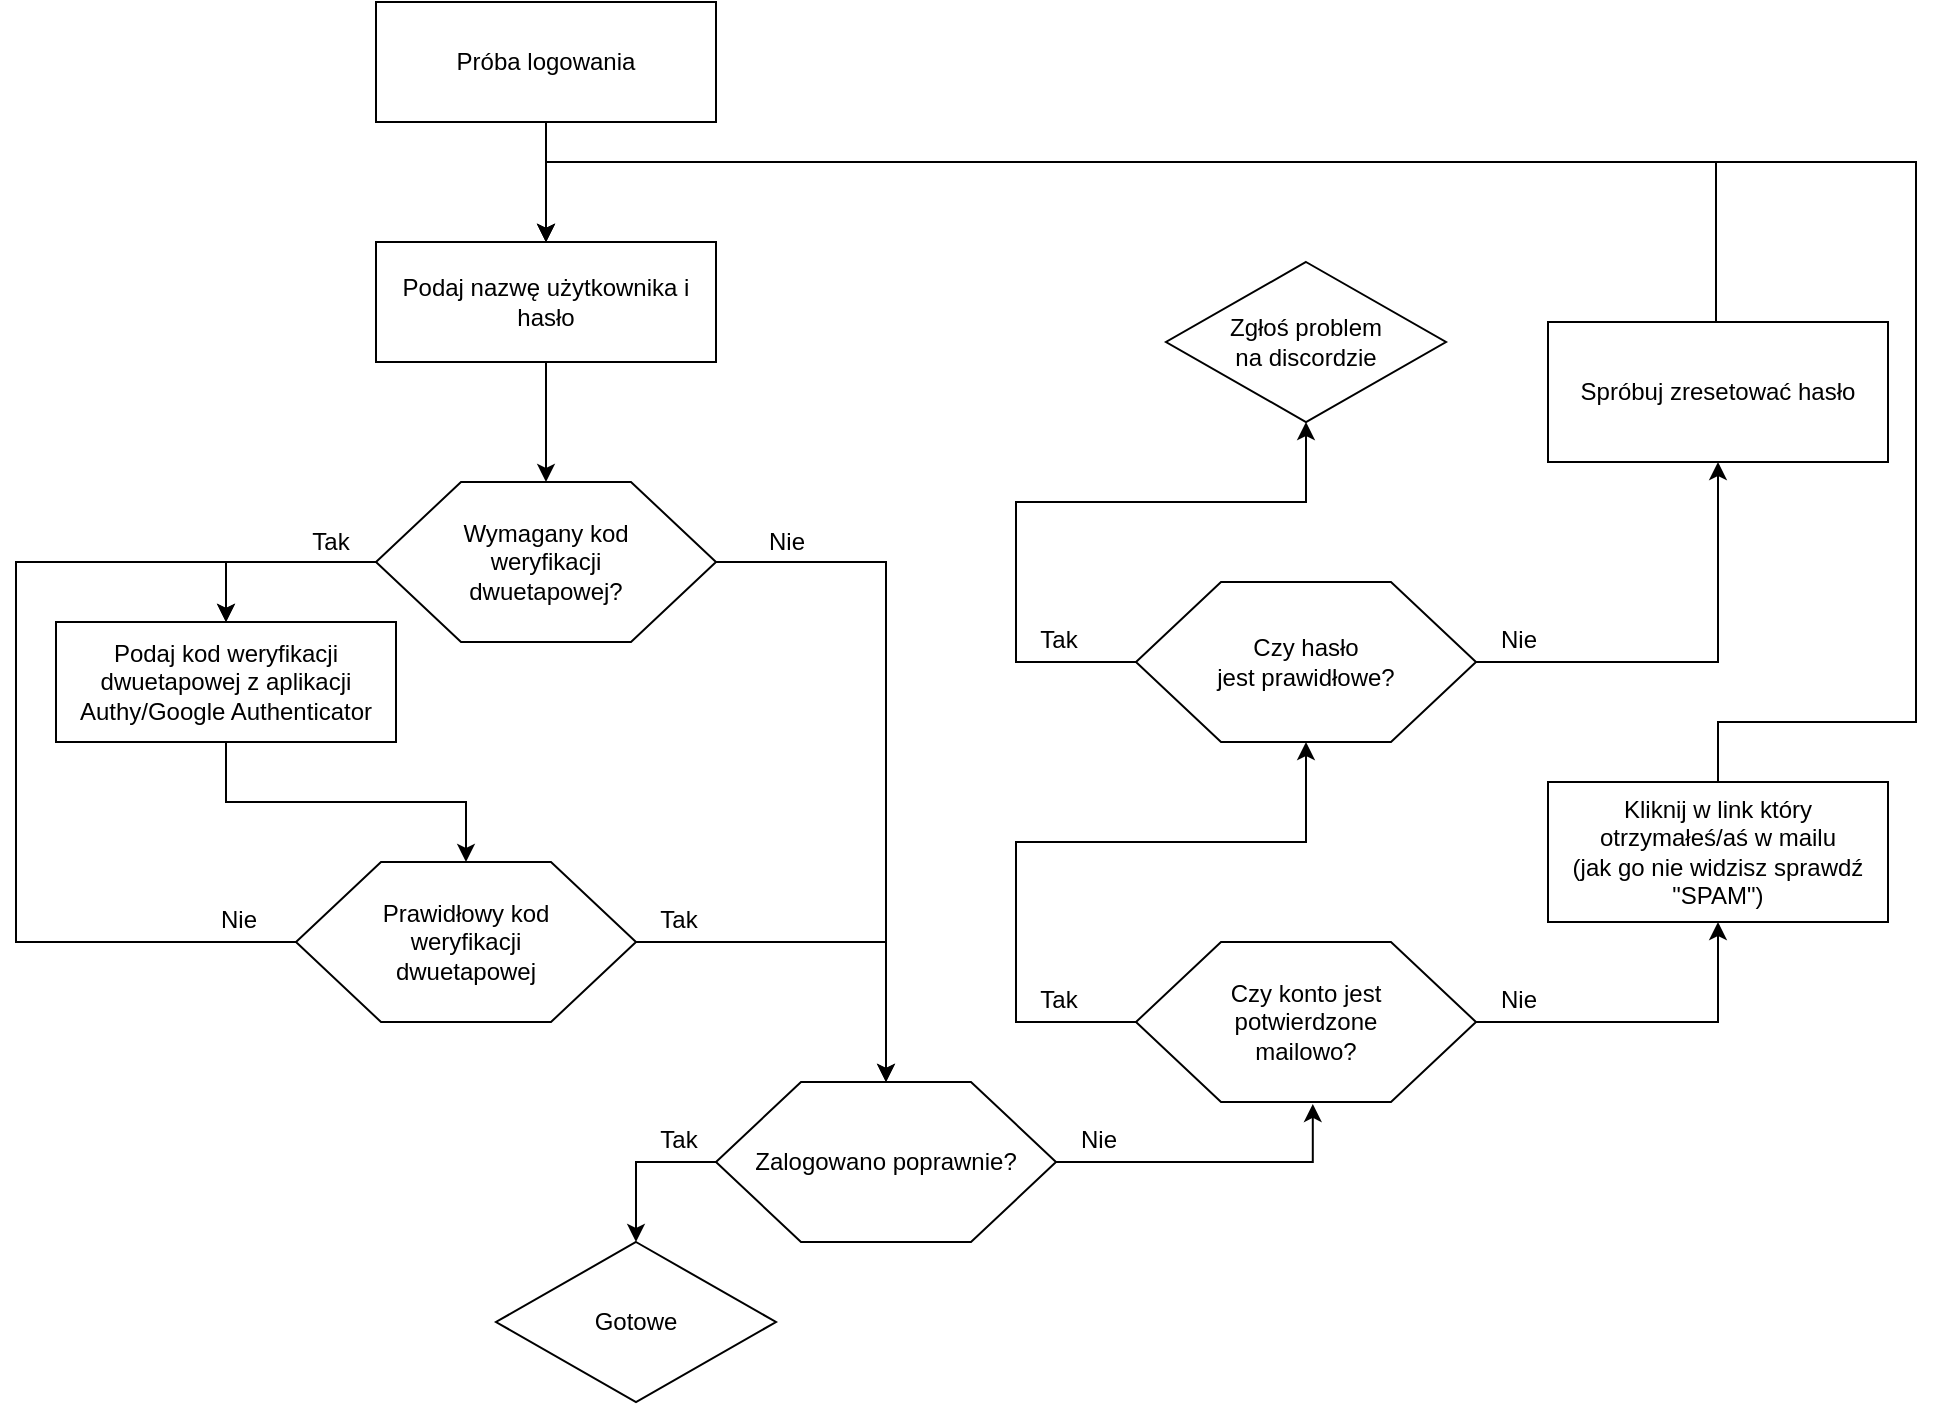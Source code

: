 <mxfile version="12.8.5" type="github"><diagram id="TCr-jo6OofdzbACi46sW" name="Page-1"><mxGraphModel dx="723" dy="361" grid="1" gridSize="10" guides="1" tooltips="1" connect="1" arrows="1" fold="1" page="1" pageScale="1" pageWidth="827" pageHeight="1169" math="0" shadow="0"><root><mxCell id="0"/><mxCell id="1" parent="0"/><mxCell id="Du3cd7pKfY9l2WiBselU-4" value="" style="edgeStyle=orthogonalEdgeStyle;rounded=0;orthogonalLoop=1;jettySize=auto;html=1;" edge="1" parent="1" source="Du3cd7pKfY9l2WiBselU-2" target="Du3cd7pKfY9l2WiBselU-3"><mxGeometry relative="1" as="geometry"/></mxCell><mxCell id="Du3cd7pKfY9l2WiBselU-2" value="Próba logowania" style="rounded=0;whiteSpace=wrap;html=1;" vertex="1" parent="1"><mxGeometry x="570" y="130" width="170" height="60" as="geometry"/></mxCell><mxCell id="Du3cd7pKfY9l2WiBselU-6" style="edgeStyle=orthogonalEdgeStyle;rounded=0;orthogonalLoop=1;jettySize=auto;html=1;exitX=0.5;exitY=1;exitDx=0;exitDy=0;entryX=0.5;entryY=0;entryDx=0;entryDy=0;" edge="1" parent="1" source="Du3cd7pKfY9l2WiBselU-3" target="Du3cd7pKfY9l2WiBselU-5"><mxGeometry relative="1" as="geometry"/></mxCell><mxCell id="Du3cd7pKfY9l2WiBselU-3" value="Podaj nazwę użytkownika i hasło" style="rounded=0;whiteSpace=wrap;html=1;" vertex="1" parent="1"><mxGeometry x="570" y="250" width="170" height="60" as="geometry"/></mxCell><mxCell id="Du3cd7pKfY9l2WiBselU-9" style="edgeStyle=orthogonalEdgeStyle;rounded=0;orthogonalLoop=1;jettySize=auto;html=1;exitX=1;exitY=0.5;exitDx=0;exitDy=0;entryX=0.5;entryY=0;entryDx=0;entryDy=0;" edge="1" parent="1" source="Du3cd7pKfY9l2WiBselU-5" target="Du3cd7pKfY9l2WiBselU-14"><mxGeometry relative="1" as="geometry"><mxPoint x="935" y="500" as="targetPoint"/></mxGeometry></mxCell><mxCell id="Du3cd7pKfY9l2WiBselU-13" value="Nie&lt;br&gt;" style="text;html=1;align=center;verticalAlign=middle;resizable=0;points=[];labelBackgroundColor=#ffffff;" vertex="1" connectable="0" parent="Du3cd7pKfY9l2WiBselU-9"><mxGeometry x="-0.624" y="-1" relative="1" as="geometry"><mxPoint x="-30" y="-11" as="offset"/></mxGeometry></mxCell><mxCell id="Du3cd7pKfY9l2WiBselU-11" style="edgeStyle=orthogonalEdgeStyle;rounded=0;orthogonalLoop=1;jettySize=auto;html=1;exitX=0;exitY=0.5;exitDx=0;exitDy=0;" edge="1" parent="1" source="Du3cd7pKfY9l2WiBselU-5" target="Du3cd7pKfY9l2WiBselU-10"><mxGeometry relative="1" as="geometry"/></mxCell><mxCell id="Du3cd7pKfY9l2WiBselU-12" value="Tak" style="text;html=1;align=center;verticalAlign=middle;resizable=0;points=[];labelBackgroundColor=#ffffff;" vertex="1" connectable="0" parent="Du3cd7pKfY9l2WiBselU-11"><mxGeometry x="-0.164" y="1" relative="1" as="geometry"><mxPoint x="21" y="-11" as="offset"/></mxGeometry></mxCell><mxCell id="Du3cd7pKfY9l2WiBselU-5" value="Wymagany kod&lt;br&gt;weryfikacji&lt;br&gt;dwuetapowej?" style="shape=hexagon;perimeter=hexagonPerimeter2;whiteSpace=wrap;html=1;" vertex="1" parent="1"><mxGeometry x="570" y="370" width="170" height="80" as="geometry"/></mxCell><mxCell id="Du3cd7pKfY9l2WiBselU-18" style="edgeStyle=orthogonalEdgeStyle;rounded=0;orthogonalLoop=1;jettySize=auto;html=1;exitX=0.5;exitY=1;exitDx=0;exitDy=0;entryX=0.5;entryY=0;entryDx=0;entryDy=0;" edge="1" parent="1" source="Du3cd7pKfY9l2WiBselU-10" target="Du3cd7pKfY9l2WiBselU-17"><mxGeometry relative="1" as="geometry"/></mxCell><mxCell id="Du3cd7pKfY9l2WiBselU-10" value="Podaj kod weryfikacji&lt;br&gt;dwuetapowej z aplikacji&lt;br&gt;Authy/Google Authenticator" style="rounded=0;whiteSpace=wrap;html=1;" vertex="1" parent="1"><mxGeometry x="410" y="440" width="170" height="60" as="geometry"/></mxCell><mxCell id="Du3cd7pKfY9l2WiBselU-24" style="edgeStyle=orthogonalEdgeStyle;rounded=0;orthogonalLoop=1;jettySize=auto;html=1;exitX=0;exitY=0.5;exitDx=0;exitDy=0;entryX=0.5;entryY=0;entryDx=0;entryDy=0;" edge="1" parent="1" source="Du3cd7pKfY9l2WiBselU-14" target="Du3cd7pKfY9l2WiBselU-27"><mxGeometry relative="1" as="geometry"><mxPoint x="704" y="820" as="targetPoint"/></mxGeometry></mxCell><mxCell id="Du3cd7pKfY9l2WiBselU-29" style="edgeStyle=orthogonalEdgeStyle;rounded=0;orthogonalLoop=1;jettySize=auto;html=1;exitX=1;exitY=0.5;exitDx=0;exitDy=0;entryX=0.52;entryY=1.012;entryDx=0;entryDy=0;entryPerimeter=0;" edge="1" parent="1" source="Du3cd7pKfY9l2WiBselU-14" target="Du3cd7pKfY9l2WiBselU-28"><mxGeometry relative="1" as="geometry"/></mxCell><mxCell id="Du3cd7pKfY9l2WiBselU-14" value="Zalogowano poprawnie?" style="shape=hexagon;perimeter=hexagonPerimeter2;whiteSpace=wrap;html=1;" vertex="1" parent="1"><mxGeometry x="740" y="670" width="170" height="80" as="geometry"/></mxCell><mxCell id="Du3cd7pKfY9l2WiBselU-19" style="edgeStyle=orthogonalEdgeStyle;rounded=0;orthogonalLoop=1;jettySize=auto;html=1;exitX=1;exitY=0.5;exitDx=0;exitDy=0;entryX=0.5;entryY=0;entryDx=0;entryDy=0;" edge="1" parent="1" source="Du3cd7pKfY9l2WiBselU-17" target="Du3cd7pKfY9l2WiBselU-14"><mxGeometry relative="1" as="geometry"/></mxCell><mxCell id="Du3cd7pKfY9l2WiBselU-21" style="edgeStyle=orthogonalEdgeStyle;rounded=0;orthogonalLoop=1;jettySize=auto;html=1;exitX=0;exitY=0.5;exitDx=0;exitDy=0;entryX=0.5;entryY=0;entryDx=0;entryDy=0;" edge="1" parent="1" source="Du3cd7pKfY9l2WiBselU-17" target="Du3cd7pKfY9l2WiBselU-10"><mxGeometry relative="1" as="geometry"><Array as="points"><mxPoint x="390" y="600"/><mxPoint x="390" y="410"/><mxPoint x="495" y="410"/></Array></mxGeometry></mxCell><mxCell id="Du3cd7pKfY9l2WiBselU-17" value="Prawidłowy kod&lt;br&gt;weryfikacji&lt;br&gt;dwuetapowej" style="shape=hexagon;perimeter=hexagonPerimeter2;whiteSpace=wrap;html=1;" vertex="1" parent="1"><mxGeometry x="530" y="560" width="170" height="80" as="geometry"/></mxCell><mxCell id="Du3cd7pKfY9l2WiBselU-20" value="Tak" style="text;html=1;align=center;verticalAlign=middle;resizable=0;points=[];labelBackgroundColor=#ffffff;" vertex="1" connectable="0" parent="1"><mxGeometry x="700" y="600" as="geometry"><mxPoint x="21" y="-11" as="offset"/></mxGeometry></mxCell><mxCell id="Du3cd7pKfY9l2WiBselU-22" value="Nie" style="text;html=1;align=center;verticalAlign=middle;resizable=0;points=[];labelBackgroundColor=#ffffff;" vertex="1" connectable="0" parent="1"><mxGeometry x="480" y="600" as="geometry"><mxPoint x="21" y="-11" as="offset"/></mxGeometry></mxCell><mxCell id="Du3cd7pKfY9l2WiBselU-25" value="Tak" style="text;html=1;align=center;verticalAlign=middle;resizable=0;points=[];labelBackgroundColor=#ffffff;" vertex="1" connectable="0" parent="1"><mxGeometry x="700" y="710" as="geometry"><mxPoint x="21" y="-11" as="offset"/></mxGeometry></mxCell><mxCell id="Du3cd7pKfY9l2WiBselU-26" value="Nie" style="text;html=1;align=center;verticalAlign=middle;resizable=0;points=[];labelBackgroundColor=#ffffff;" vertex="1" connectable="0" parent="1"><mxGeometry x="910" y="710" as="geometry"><mxPoint x="21" y="-11" as="offset"/></mxGeometry></mxCell><mxCell id="Du3cd7pKfY9l2WiBselU-27" value="Gotowe" style="rhombus;whiteSpace=wrap;html=1;" vertex="1" parent="1"><mxGeometry x="630" y="750" width="140" height="80" as="geometry"/></mxCell><mxCell id="Du3cd7pKfY9l2WiBselU-32" style="edgeStyle=orthogonalEdgeStyle;rounded=0;orthogonalLoop=1;jettySize=auto;html=1;exitX=1;exitY=0.5;exitDx=0;exitDy=0;entryX=0.5;entryY=1;entryDx=0;entryDy=0;" edge="1" parent="1" source="Du3cd7pKfY9l2WiBselU-28" target="Du3cd7pKfY9l2WiBselU-31"><mxGeometry relative="1" as="geometry"/></mxCell><mxCell id="Du3cd7pKfY9l2WiBselU-44" style="edgeStyle=orthogonalEdgeStyle;rounded=0;orthogonalLoop=1;jettySize=auto;html=1;exitX=0;exitY=0.5;exitDx=0;exitDy=0;entryX=0.5;entryY=1;entryDx=0;entryDy=0;" edge="1" parent="1" source="Du3cd7pKfY9l2WiBselU-28" target="Du3cd7pKfY9l2WiBselU-36"><mxGeometry relative="1" as="geometry"><mxPoint x="990" y="570" as="targetPoint"/><Array as="points"><mxPoint x="890" y="640"/><mxPoint x="890" y="550"/><mxPoint x="1035" y="550"/></Array></mxGeometry></mxCell><mxCell id="Du3cd7pKfY9l2WiBselU-28" value="Czy konto jest&lt;br&gt;potwierdzone&lt;br&gt;mailowo?" style="shape=hexagon;perimeter=hexagonPerimeter2;whiteSpace=wrap;html=1;" vertex="1" parent="1"><mxGeometry x="950" y="600" width="170" height="80" as="geometry"/></mxCell><mxCell id="Du3cd7pKfY9l2WiBselU-35" style="edgeStyle=orthogonalEdgeStyle;rounded=0;orthogonalLoop=1;jettySize=auto;html=1;exitX=0.5;exitY=0;exitDx=0;exitDy=0;entryX=0.5;entryY=0;entryDx=0;entryDy=0;" edge="1" parent="1" source="Du3cd7pKfY9l2WiBselU-31" target="Du3cd7pKfY9l2WiBselU-3"><mxGeometry relative="1" as="geometry"><Array as="points"><mxPoint x="1241" y="490"/><mxPoint x="1340" y="490"/><mxPoint x="1340" y="210"/><mxPoint x="655" y="210"/></Array></mxGeometry></mxCell><mxCell id="Du3cd7pKfY9l2WiBselU-31" value="Kliknij w link który otrzymałeś/aś w mailu&lt;br&gt;(jak go nie widzisz sprawdź&lt;br&gt;&quot;SPAM&quot;)" style="rounded=0;whiteSpace=wrap;html=1;" vertex="1" parent="1"><mxGeometry x="1156" y="520" width="170" height="70" as="geometry"/></mxCell><mxCell id="Du3cd7pKfY9l2WiBselU-33" value="Nie" style="text;html=1;align=center;verticalAlign=middle;resizable=0;points=[];labelBackgroundColor=#ffffff;" vertex="1" connectable="0" parent="1"><mxGeometry x="1120" y="640" as="geometry"><mxPoint x="21" y="-11" as="offset"/></mxGeometry></mxCell><mxCell id="Du3cd7pKfY9l2WiBselU-39" style="edgeStyle=orthogonalEdgeStyle;rounded=0;orthogonalLoop=1;jettySize=auto;html=1;exitX=1;exitY=0.5;exitDx=0;exitDy=0;entryX=0.5;entryY=1;entryDx=0;entryDy=0;" edge="1" parent="1" source="Du3cd7pKfY9l2WiBselU-36" target="Du3cd7pKfY9l2WiBselU-37"><mxGeometry relative="1" as="geometry"/></mxCell><mxCell id="Du3cd7pKfY9l2WiBselU-46" style="edgeStyle=orthogonalEdgeStyle;rounded=0;orthogonalLoop=1;jettySize=auto;html=1;exitX=0;exitY=0.5;exitDx=0;exitDy=0;entryX=0.5;entryY=1;entryDx=0;entryDy=0;" edge="1" parent="1" source="Du3cd7pKfY9l2WiBselU-36" target="Du3cd7pKfY9l2WiBselU-45"><mxGeometry relative="1" as="geometry"><Array as="points"><mxPoint x="890" y="460"/><mxPoint x="890" y="380"/><mxPoint x="1035" y="380"/></Array></mxGeometry></mxCell><mxCell id="Du3cd7pKfY9l2WiBselU-36" value="Czy hasło&lt;br&gt;jest prawidłowe?" style="shape=hexagon;perimeter=hexagonPerimeter2;whiteSpace=wrap;html=1;" vertex="1" parent="1"><mxGeometry x="950" y="420" width="170" height="80" as="geometry"/></mxCell><mxCell id="Du3cd7pKfY9l2WiBselU-40" style="edgeStyle=orthogonalEdgeStyle;rounded=0;orthogonalLoop=1;jettySize=auto;html=1;exitX=0.5;exitY=0;exitDx=0;exitDy=0;entryX=0.5;entryY=0;entryDx=0;entryDy=0;" edge="1" parent="1" source="Du3cd7pKfY9l2WiBselU-37" target="Du3cd7pKfY9l2WiBselU-3"><mxGeometry relative="1" as="geometry"><Array as="points"><mxPoint x="1240" y="210"/><mxPoint x="655" y="210"/></Array></mxGeometry></mxCell><mxCell id="Du3cd7pKfY9l2WiBselU-37" value="Spróbuj zresetować hasło" style="rounded=0;whiteSpace=wrap;html=1;" vertex="1" parent="1"><mxGeometry x="1156" y="290" width="170" height="70" as="geometry"/></mxCell><mxCell id="Du3cd7pKfY9l2WiBselU-41" value="Nie" style="text;html=1;align=center;verticalAlign=middle;resizable=0;points=[];labelBackgroundColor=#ffffff;" vertex="1" connectable="0" parent="1"><mxGeometry x="1120" y="460" as="geometry"><mxPoint x="21" y="-11" as="offset"/></mxGeometry></mxCell><mxCell id="Du3cd7pKfY9l2WiBselU-43" value="Tak" style="text;html=1;align=center;verticalAlign=middle;resizable=0;points=[];labelBackgroundColor=#ffffff;" vertex="1" connectable="0" parent="1"><mxGeometry x="889.997" y="460" as="geometry"><mxPoint x="21" y="-11" as="offset"/></mxGeometry></mxCell><mxCell id="Du3cd7pKfY9l2WiBselU-45" value="Zgłoś problem&lt;br&gt;na discordzie" style="rhombus;whiteSpace=wrap;html=1;" vertex="1" parent="1"><mxGeometry x="965" y="260" width="140" height="80" as="geometry"/></mxCell><mxCell id="Du3cd7pKfY9l2WiBselU-47" value="Tak" style="text;html=1;align=center;verticalAlign=middle;resizable=0;points=[];labelBackgroundColor=#ffffff;" vertex="1" connectable="0" parent="1"><mxGeometry x="889.997" y="640" as="geometry"><mxPoint x="21" y="-11" as="offset"/></mxGeometry></mxCell></root></mxGraphModel></diagram></mxfile>